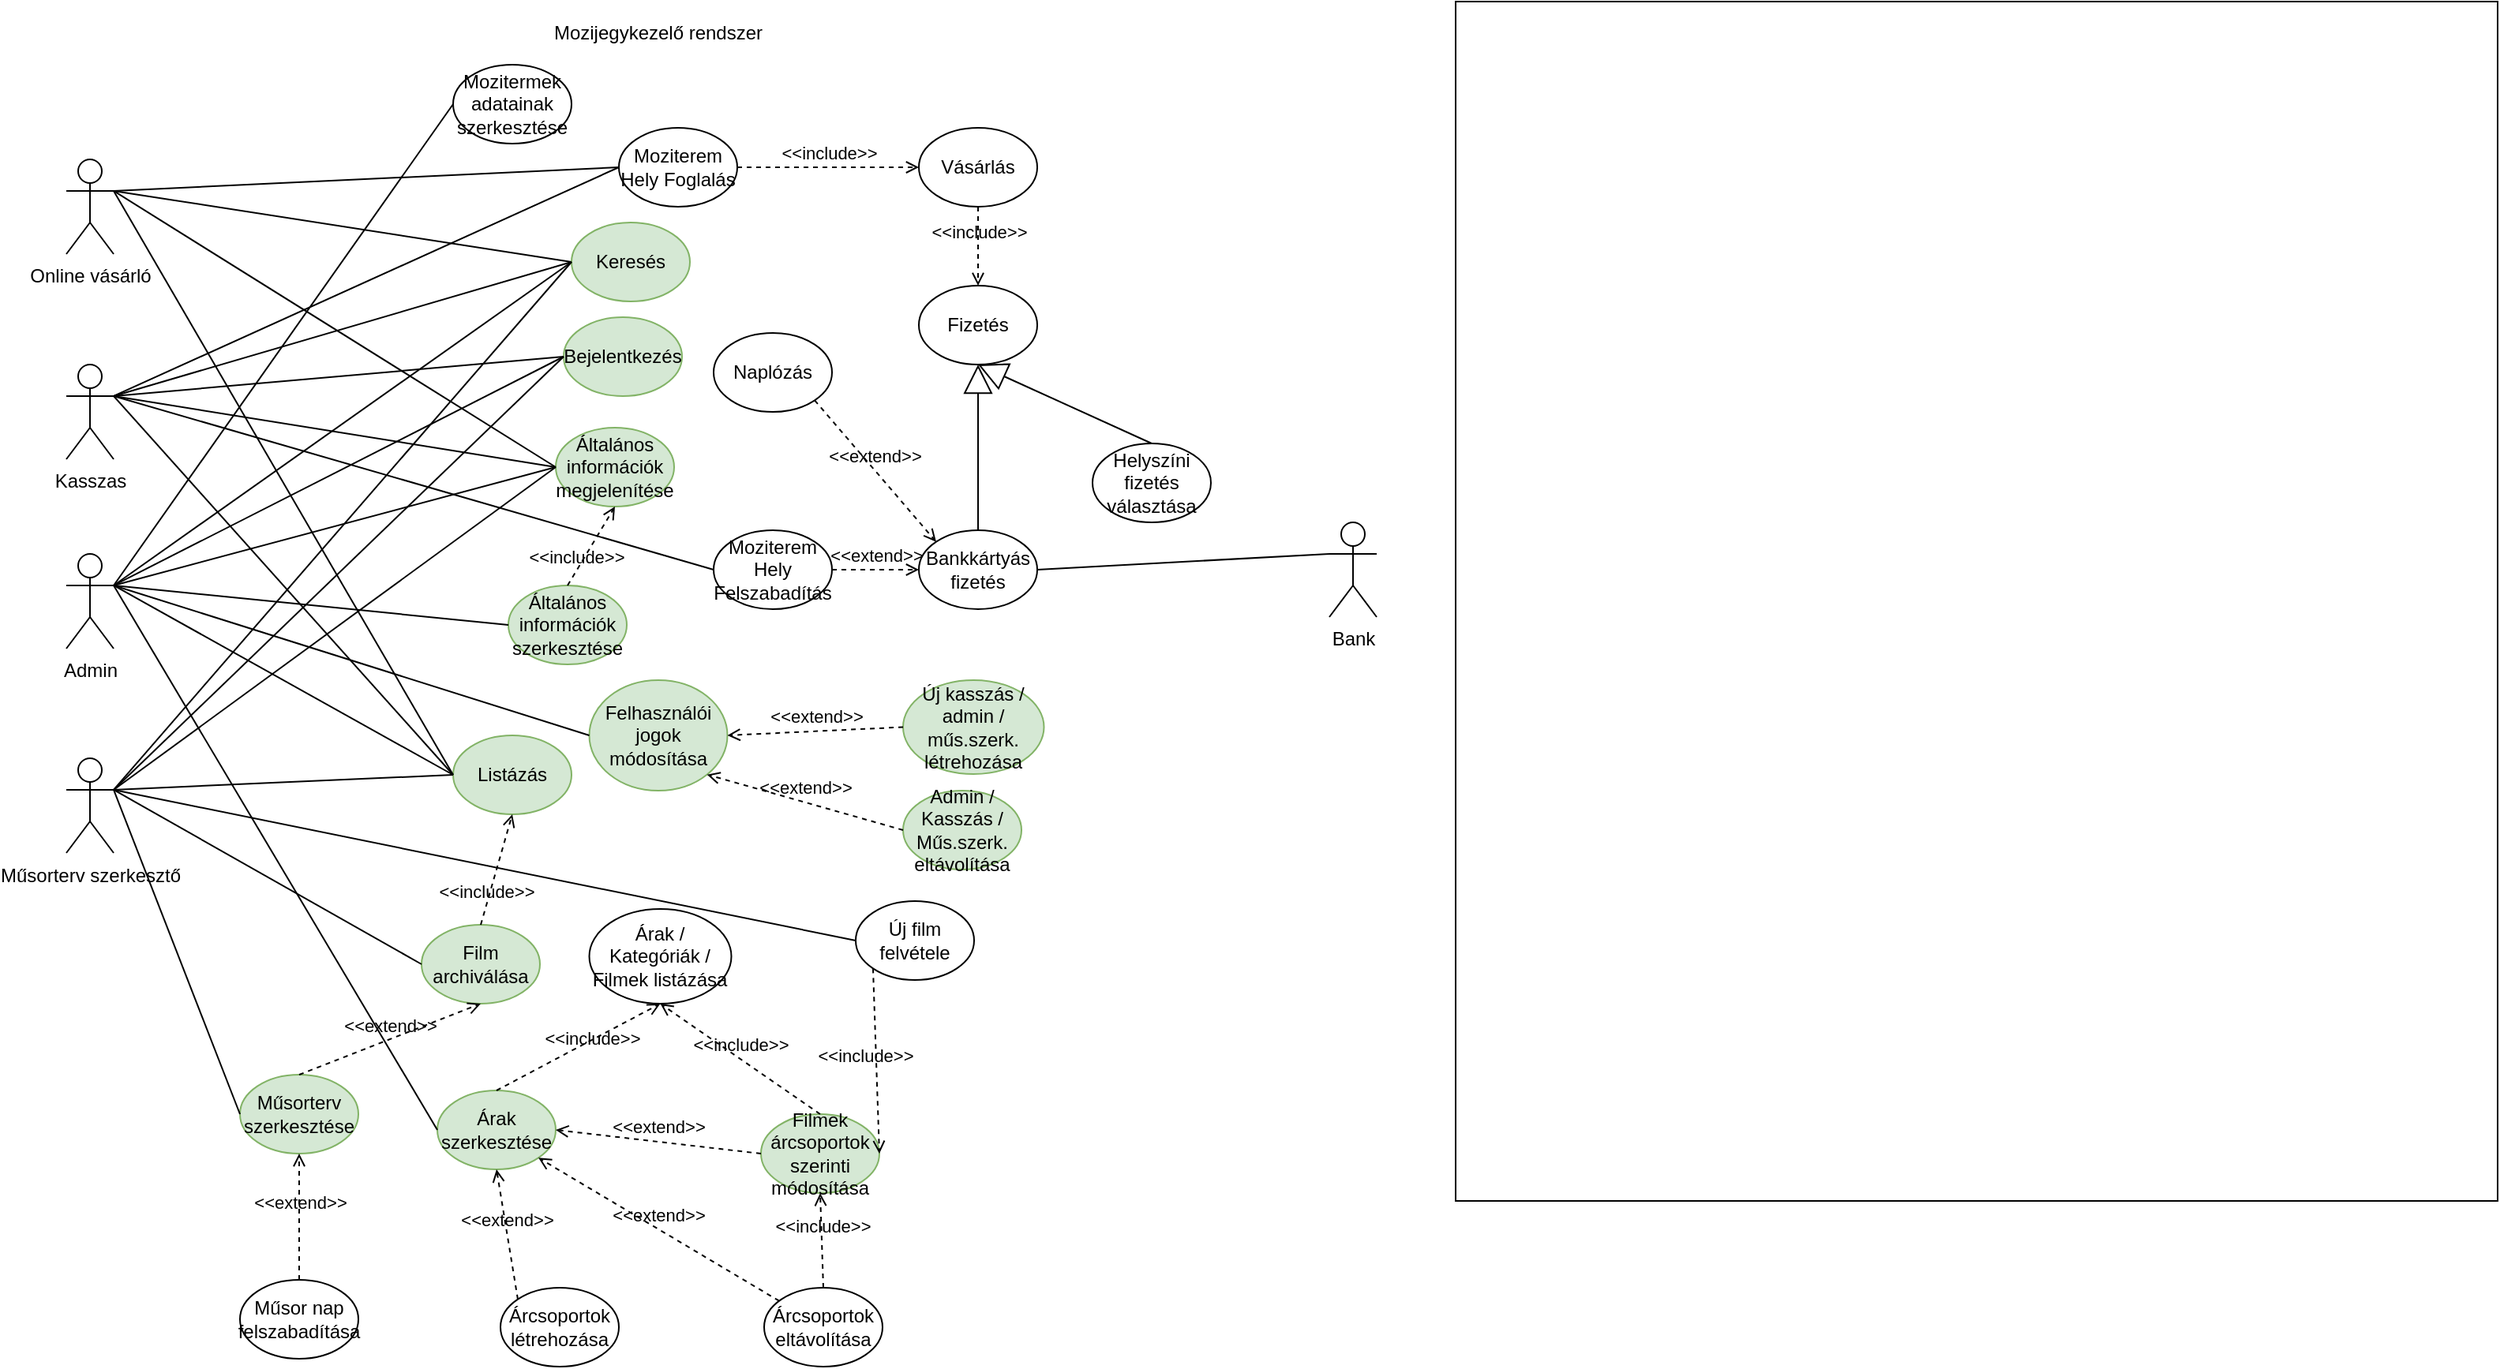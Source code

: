 <mxfile version="15.3.8" type="device"><diagram id="rboJmSmJMeDxQM9CQg18" name="Page-1"><mxGraphModel dx="1422" dy="914" grid="1" gridSize="10" guides="1" tooltips="1" connect="1" arrows="1" fold="1" page="1" pageScale="1" pageWidth="1654" pageHeight="1169" math="0" shadow="0"><root><mxCell id="0"/><mxCell id="1" parent="0"/><mxCell id="3iLMjorUIcc9xD2VWuqj-77" value="" style="rounded=0;whiteSpace=wrap;html=1;fillColor=none;" parent="1" vertex="1"><mxGeometry x="980" y="70" width="660" height="760" as="geometry"/></mxCell><mxCell id="3iLMjorUIcc9xD2VWuqj-1" value="Online vásárló" style="shape=umlActor;verticalLabelPosition=bottom;verticalAlign=top;html=1;outlineConnect=0;" parent="1" vertex="1"><mxGeometry x="100" y="170" width="30" height="60" as="geometry"/></mxCell><mxCell id="3iLMjorUIcc9xD2VWuqj-4" value="Kasszas" style="shape=umlActor;verticalLabelPosition=bottom;verticalAlign=top;html=1;outlineConnect=0;" parent="1" vertex="1"><mxGeometry x="100" y="300" width="30" height="60" as="geometry"/></mxCell><mxCell id="3iLMjorUIcc9xD2VWuqj-5" value="Admin" style="shape=umlActor;verticalLabelPosition=bottom;verticalAlign=top;html=1;outlineConnect=0;" parent="1" vertex="1"><mxGeometry x="100" y="420" width="30" height="60" as="geometry"/></mxCell><mxCell id="3iLMjorUIcc9xD2VWuqj-6" value="Bank" style="shape=umlActor;verticalLabelPosition=bottom;verticalAlign=top;html=1;outlineConnect=0;" parent="1" vertex="1"><mxGeometry x="900" y="400" width="30" height="60" as="geometry"/></mxCell><mxCell id="3iLMjorUIcc9xD2VWuqj-7" value="Listázás" style="ellipse;whiteSpace=wrap;html=1;fillColor=#d5e8d4;strokeColor=#82b366;" parent="1" vertex="1"><mxGeometry x="345" y="535" width="75" height="50" as="geometry"/></mxCell><mxCell id="3iLMjorUIcc9xD2VWuqj-8" value="Vásárlás" style="ellipse;whiteSpace=wrap;html=1;" parent="1" vertex="1"><mxGeometry x="640" y="150" width="75" height="50" as="geometry"/></mxCell><mxCell id="3iLMjorUIcc9xD2VWuqj-9" value="Keresés" style="ellipse;whiteSpace=wrap;html=1;fillColor=#d5e8d4;strokeColor=#82b366;" parent="1" vertex="1"><mxGeometry x="420" y="210" width="75" height="50" as="geometry"/></mxCell><mxCell id="3iLMjorUIcc9xD2VWuqj-11" value="Új film felvétele" style="ellipse;whiteSpace=wrap;html=1;" parent="1" vertex="1"><mxGeometry x="600" y="640" width="75" height="50" as="geometry"/></mxCell><mxCell id="3iLMjorUIcc9xD2VWuqj-12" value="Műsorterv szerkesztése" style="ellipse;whiteSpace=wrap;html=1;fillColor=#d5e8d4;strokeColor=#82b366;" parent="1" vertex="1"><mxGeometry x="210" y="750" width="75" height="50" as="geometry"/></mxCell><mxCell id="3iLMjorUIcc9xD2VWuqj-14" value="Bankkártyás fizetés" style="ellipse;whiteSpace=wrap;html=1;" parent="1" vertex="1"><mxGeometry x="640" y="405" width="75" height="50" as="geometry"/></mxCell><mxCell id="3iLMjorUIcc9xD2VWuqj-15" value="Helyszíni fizetés választása" style="ellipse;whiteSpace=wrap;html=1;" parent="1" vertex="1"><mxGeometry x="750" y="350" width="75" height="50" as="geometry"/></mxCell><mxCell id="3iLMjorUIcc9xD2VWuqj-17" value="Naplózás" style="ellipse;whiteSpace=wrap;html=1;" parent="1" vertex="1"><mxGeometry x="510" y="280" width="75" height="50" as="geometry"/></mxCell><mxCell id="3iLMjorUIcc9xD2VWuqj-19" value="Fizetés" style="ellipse;whiteSpace=wrap;html=1;" parent="1" vertex="1"><mxGeometry x="640" y="250" width="75" height="50" as="geometry"/></mxCell><mxCell id="3iLMjorUIcc9xD2VWuqj-28" value="Film&lt;br&gt;archiválása" style="ellipse;whiteSpace=wrap;html=1;fillColor=#d5e8d4;strokeColor=#82b366;" parent="1" vertex="1"><mxGeometry x="325" y="655" width="75" height="50" as="geometry"/></mxCell><mxCell id="3iLMjorUIcc9xD2VWuqj-31" value="Árak szerkesztése" style="ellipse;whiteSpace=wrap;html=1;fillColor=#d5e8d4;strokeColor=#82b366;" parent="1" vertex="1"><mxGeometry x="335" y="760" width="75" height="50" as="geometry"/></mxCell><mxCell id="3iLMjorUIcc9xD2VWuqj-33" value="Moziterem Hely Felszabadítás" style="ellipse;whiteSpace=wrap;html=1;" parent="1" vertex="1"><mxGeometry x="510" y="405" width="75" height="50" as="geometry"/></mxCell><mxCell id="3iLMjorUIcc9xD2VWuqj-34" value="" style="endArrow=none;html=1;exitX=1;exitY=0.333;exitDx=0;exitDy=0;exitPerimeter=0;entryX=0;entryY=0.5;entryDx=0;entryDy=0;" parent="1" source="3iLMjorUIcc9xD2VWuqj-1" target="3iLMjorUIcc9xD2VWuqj-7" edge="1"><mxGeometry width="50" height="50" relative="1" as="geometry"><mxPoint x="400" y="390" as="sourcePoint"/><mxPoint x="450" y="340" as="targetPoint"/></mxGeometry></mxCell><mxCell id="3iLMjorUIcc9xD2VWuqj-35" value="" style="endArrow=none;html=1;exitX=1;exitY=0.333;exitDx=0;exitDy=0;exitPerimeter=0;entryX=0;entryY=0.5;entryDx=0;entryDy=0;" parent="1" source="3iLMjorUIcc9xD2VWuqj-4" target="3iLMjorUIcc9xD2VWuqj-7" edge="1"><mxGeometry width="50" height="50" relative="1" as="geometry"><mxPoint x="140" y="200" as="sourcePoint"/><mxPoint x="280" y="195" as="targetPoint"/></mxGeometry></mxCell><mxCell id="3iLMjorUIcc9xD2VWuqj-36" value="" style="endArrow=none;html=1;exitX=1;exitY=0.333;exitDx=0;exitDy=0;exitPerimeter=0;entryX=0;entryY=0.5;entryDx=0;entryDy=0;" parent="1" source="3iLMjorUIcc9xD2VWuqj-5" target="3iLMjorUIcc9xD2VWuqj-7" edge="1"><mxGeometry width="50" height="50" relative="1" as="geometry"><mxPoint x="140" y="330" as="sourcePoint"/><mxPoint x="270" y="190" as="targetPoint"/></mxGeometry></mxCell><mxCell id="3iLMjorUIcc9xD2VWuqj-37" value="" style="endArrow=none;html=1;exitX=1;exitY=0.333;exitDx=0;exitDy=0;exitPerimeter=0;entryX=0;entryY=0.5;entryDx=0;entryDy=0;" parent="1" source="3iLMjorUIcc9xD2VWuqj-1" target="3iLMjorUIcc9xD2VWuqj-9" edge="1"><mxGeometry width="50" height="50" relative="1" as="geometry"><mxPoint x="140" y="450" as="sourcePoint"/><mxPoint x="280" y="200" as="targetPoint"/></mxGeometry></mxCell><mxCell id="3iLMjorUIcc9xD2VWuqj-38" value="" style="endArrow=none;html=1;entryX=0;entryY=0.5;entryDx=0;entryDy=0;exitX=1;exitY=0.333;exitDx=0;exitDy=0;exitPerimeter=0;" parent="1" source="3iLMjorUIcc9xD2VWuqj-4" target="3iLMjorUIcc9xD2VWuqj-9" edge="1"><mxGeometry width="50" height="50" relative="1" as="geometry"><mxPoint x="220" y="390" as="sourcePoint"/><mxPoint x="280" y="295" as="targetPoint"/></mxGeometry></mxCell><mxCell id="3iLMjorUIcc9xD2VWuqj-39" value="" style="endArrow=none;html=1;entryX=0;entryY=0.5;entryDx=0;entryDy=0;exitX=1;exitY=0.333;exitDx=0;exitDy=0;exitPerimeter=0;" parent="1" source="3iLMjorUIcc9xD2VWuqj-5" target="3iLMjorUIcc9xD2VWuqj-9" edge="1"><mxGeometry width="50" height="50" relative="1" as="geometry"><mxPoint x="140" y="330" as="sourcePoint"/><mxPoint x="280" y="295" as="targetPoint"/></mxGeometry></mxCell><mxCell id="3iLMjorUIcc9xD2VWuqj-40" value="" style="endArrow=none;html=1;entryX=0;entryY=0.5;entryDx=0;entryDy=0;exitX=1;exitY=0.333;exitDx=0;exitDy=0;exitPerimeter=0;" parent="1" source="EAv9TQdl0NHfnYf_nqCJ-18" target="3iLMjorUIcc9xD2VWuqj-11" edge="1"><mxGeometry width="50" height="50" relative="1" as="geometry"><mxPoint x="140" y="450" as="sourcePoint"/><mxPoint x="280" y="295" as="targetPoint"/></mxGeometry></mxCell><mxCell id="3iLMjorUIcc9xD2VWuqj-42" value="" style="endArrow=none;html=1;exitX=1;exitY=0.333;exitDx=0;exitDy=0;exitPerimeter=0;entryX=0;entryY=0.5;entryDx=0;entryDy=0;" parent="1" source="EAv9TQdl0NHfnYf_nqCJ-18" target="3iLMjorUIcc9xD2VWuqj-28" edge="1"><mxGeometry width="50" height="50" relative="1" as="geometry"><mxPoint x="400" y="390" as="sourcePoint"/><mxPoint x="450" y="340" as="targetPoint"/></mxGeometry></mxCell><mxCell id="3iLMjorUIcc9xD2VWuqj-43" value="" style="endArrow=none;html=1;exitX=1;exitY=0.333;exitDx=0;exitDy=0;exitPerimeter=0;entryX=0;entryY=0.5;entryDx=0;entryDy=0;" parent="1" source="3iLMjorUIcc9xD2VWuqj-5" target="3iLMjorUIcc9xD2VWuqj-31" edge="1"><mxGeometry width="50" height="50" relative="1" as="geometry"><mxPoint x="140" y="450" as="sourcePoint"/><mxPoint x="250" y="440" as="targetPoint"/></mxGeometry></mxCell><mxCell id="3iLMjorUIcc9xD2VWuqj-45" value="&amp;lt;&amp;lt;extend&amp;gt;&amp;gt;" style="html=1;verticalAlign=bottom;labelBackgroundColor=none;endArrow=open;endFill=0;dashed=1;exitX=1;exitY=1;exitDx=0;exitDy=0;entryX=0;entryY=0;entryDx=0;entryDy=0;" parent="1" source="3iLMjorUIcc9xD2VWuqj-17" target="3iLMjorUIcc9xD2VWuqj-14" edge="1"><mxGeometry width="160" relative="1" as="geometry"><mxPoint x="789" y="185" as="sourcePoint"/><mxPoint x="874" y="175" as="targetPoint"/></mxGeometry></mxCell><mxCell id="3iLMjorUIcc9xD2VWuqj-46" value="&amp;lt;&amp;lt;include&amp;gt;&amp;gt;" style="html=1;verticalAlign=bottom;labelBackgroundColor=none;endArrow=open;endFill=0;dashed=1;exitX=0.5;exitY=1;exitDx=0;exitDy=0;entryX=0.5;entryY=0;entryDx=0;entryDy=0;" parent="1" source="3iLMjorUIcc9xD2VWuqj-8" target="3iLMjorUIcc9xD2VWuqj-19" edge="1"><mxGeometry width="160" relative="1" as="geometry"><mxPoint x="514" y="390" as="sourcePoint"/><mxPoint x="742" y="270" as="targetPoint"/></mxGeometry></mxCell><mxCell id="3iLMjorUIcc9xD2VWuqj-47" value="" style="endArrow=block;endSize=16;endFill=0;html=1;exitX=0.5;exitY=0;exitDx=0;exitDy=0;entryX=0.5;entryY=1;entryDx=0;entryDy=0;" parent="1" source="3iLMjorUIcc9xD2VWuqj-14" target="3iLMjorUIcc9xD2VWuqj-19" edge="1"><mxGeometry width="160" relative="1" as="geometry"><mxPoint x="514" y="390" as="sourcePoint"/><mxPoint x="674" y="390" as="targetPoint"/></mxGeometry></mxCell><mxCell id="3iLMjorUIcc9xD2VWuqj-48" value="" style="endArrow=block;endSize=16;endFill=0;html=1;exitX=0.5;exitY=0;exitDx=0;exitDy=0;entryX=0.5;entryY=1;entryDx=0;entryDy=0;" parent="1" source="3iLMjorUIcc9xD2VWuqj-15" target="3iLMjorUIcc9xD2VWuqj-19" edge="1"><mxGeometry width="160" relative="1" as="geometry"><mxPoint x="861.5" y="440" as="sourcePoint"/><mxPoint x="751.5" y="320" as="targetPoint"/></mxGeometry></mxCell><mxCell id="3iLMjorUIcc9xD2VWuqj-50" value="" style="endArrow=none;html=1;entryX=0;entryY=0.333;entryDx=0;entryDy=0;exitX=1;exitY=0.5;exitDx=0;exitDy=0;entryPerimeter=0;" parent="1" source="3iLMjorUIcc9xD2VWuqj-14" target="3iLMjorUIcc9xD2VWuqj-6" edge="1"><mxGeometry width="50" height="50" relative="1" as="geometry"><mxPoint x="140" y="450" as="sourcePoint"/><mxPoint x="272.5" y="395" as="targetPoint"/></mxGeometry></mxCell><mxCell id="3iLMjorUIcc9xD2VWuqj-58" value="Bejelentkezés" style="ellipse;whiteSpace=wrap;html=1;fillColor=#d5e8d4;strokeColor=#82b366;" parent="1" vertex="1"><mxGeometry x="415" y="270" width="75" height="50" as="geometry"/></mxCell><mxCell id="3iLMjorUIcc9xD2VWuqj-59" value="" style="endArrow=none;html=1;entryX=0;entryY=0.5;entryDx=0;entryDy=0;exitX=1;exitY=0.333;exitDx=0;exitDy=0;exitPerimeter=0;" parent="1" source="3iLMjorUIcc9xD2VWuqj-5" target="3iLMjorUIcc9xD2VWuqj-58" edge="1"><mxGeometry width="50" height="50" relative="1" as="geometry"><mxPoint x="140" y="450" as="sourcePoint"/><mxPoint x="280" y="405" as="targetPoint"/></mxGeometry></mxCell><mxCell id="3iLMjorUIcc9xD2VWuqj-60" value="" style="endArrow=none;html=1;entryX=0;entryY=0.5;entryDx=0;entryDy=0;exitX=1;exitY=0.333;exitDx=0;exitDy=0;exitPerimeter=0;" parent="1" source="3iLMjorUIcc9xD2VWuqj-4" target="3iLMjorUIcc9xD2VWuqj-58" edge="1"><mxGeometry width="50" height="50" relative="1" as="geometry"><mxPoint x="140" y="450" as="sourcePoint"/><mxPoint x="272.5" y="460" as="targetPoint"/></mxGeometry></mxCell><mxCell id="3iLMjorUIcc9xD2VWuqj-61" value="Felhasználói jogok módosítása" style="ellipse;whiteSpace=wrap;html=1;fillColor=#d5e8d4;strokeColor=#82b366;" parent="1" vertex="1"><mxGeometry x="431.25" y="500" width="87.5" height="70" as="geometry"/></mxCell><mxCell id="3iLMjorUIcc9xD2VWuqj-62" value="" style="endArrow=none;html=1;exitX=1;exitY=0.333;exitDx=0;exitDy=0;exitPerimeter=0;entryX=0;entryY=0.5;entryDx=0;entryDy=0;" parent="1" source="3iLMjorUIcc9xD2VWuqj-5" target="3iLMjorUIcc9xD2VWuqj-61" edge="1"><mxGeometry width="50" height="50" relative="1" as="geometry"><mxPoint x="140" y="450" as="sourcePoint"/><mxPoint x="257.5" y="720" as="targetPoint"/></mxGeometry></mxCell><mxCell id="3iLMjorUIcc9xD2VWuqj-66" value="" style="endArrow=none;html=1;entryX=0;entryY=0.5;entryDx=0;entryDy=0;" parent="1" target="3iLMjorUIcc9xD2VWuqj-33" edge="1"><mxGeometry width="50" height="50" relative="1" as="geometry"><mxPoint x="130" y="320" as="sourcePoint"/><mxPoint x="290" y="345" as="targetPoint"/></mxGeometry></mxCell><mxCell id="3iLMjorUIcc9xD2VWuqj-68" value="Filmek árcsoportok szerinti módosítása" style="ellipse;whiteSpace=wrap;html=1;fillColor=#d5e8d4;strokeColor=#82b366;" parent="1" vertex="1"><mxGeometry x="540" y="775" width="75" height="50" as="geometry"/></mxCell><mxCell id="3iLMjorUIcc9xD2VWuqj-70" value="Moziterem Hely Foglalás" style="ellipse;whiteSpace=wrap;html=1;" parent="1" vertex="1"><mxGeometry x="450" y="150" width="75" height="50" as="geometry"/></mxCell><mxCell id="3iLMjorUIcc9xD2VWuqj-75" value="" style="endArrow=none;html=1;entryX=0;entryY=0.5;entryDx=0;entryDy=0;exitX=1;exitY=0.333;exitDx=0;exitDy=0;exitPerimeter=0;" parent="1" source="3iLMjorUIcc9xD2VWuqj-4" target="3iLMjorUIcc9xD2VWuqj-70" edge="1"><mxGeometry width="50" height="50" relative="1" as="geometry"><mxPoint x="140" y="330" as="sourcePoint"/><mxPoint x="430" y="365" as="targetPoint"/></mxGeometry></mxCell><mxCell id="3iLMjorUIcc9xD2VWuqj-78" value="Mozijegykezelő rendszer" style="text;html=1;strokeColor=none;fillColor=none;align=center;verticalAlign=middle;whiteSpace=wrap;rounded=0;" parent="1" vertex="1"><mxGeometry x="320" y="80" width="310" height="20" as="geometry"/></mxCell><mxCell id="3iLMjorUIcc9xD2VWuqj-79" value="" style="endArrow=none;html=1;entryX=0;entryY=0.5;entryDx=0;entryDy=0;exitX=1;exitY=0.333;exitDx=0;exitDy=0;exitPerimeter=0;" parent="1" source="3iLMjorUIcc9xD2VWuqj-1" target="3iLMjorUIcc9xD2VWuqj-70" edge="1"><mxGeometry width="50" height="50" relative="1" as="geometry"><mxPoint x="140" y="330" as="sourcePoint"/><mxPoint x="450" y="215" as="targetPoint"/></mxGeometry></mxCell><mxCell id="3iLMjorUIcc9xD2VWuqj-80" value="&amp;lt;&amp;lt;include&amp;gt;&amp;gt;" style="html=1;verticalAlign=bottom;labelBackgroundColor=none;endArrow=open;endFill=0;dashed=1;exitX=1;exitY=0.5;exitDx=0;exitDy=0;entryX=0;entryY=0.5;entryDx=0;entryDy=0;" parent="1" source="3iLMjorUIcc9xD2VWuqj-70" target="3iLMjorUIcc9xD2VWuqj-8" edge="1"><mxGeometry width="160" relative="1" as="geometry"><mxPoint x="647.5" y="220" as="sourcePoint"/><mxPoint x="647.5" y="260" as="targetPoint"/></mxGeometry></mxCell><mxCell id="3iLMjorUIcc9xD2VWuqj-81" value="&amp;lt;&amp;lt;extend&amp;gt;&amp;gt;" style="html=1;verticalAlign=bottom;labelBackgroundColor=none;endArrow=open;endFill=0;dashed=1;entryX=0;entryY=0.5;entryDx=0;entryDy=0;exitX=1;exitY=0.5;exitDx=0;exitDy=0;" parent="1" source="3iLMjorUIcc9xD2VWuqj-33" target="3iLMjorUIcc9xD2VWuqj-14" edge="1"><mxGeometry width="160" relative="1" as="geometry"><mxPoint x="740" y="285" as="sourcePoint"/><mxPoint x="685" y="195" as="targetPoint"/></mxGeometry></mxCell><mxCell id="kLbijJiRWrUi_a62_zRo-1" value="Általános információk szerkesztése" style="ellipse;whiteSpace=wrap;html=1;fillColor=#d5e8d4;strokeColor=#82b366;" parent="1" vertex="1"><mxGeometry x="380" y="440" width="75" height="50" as="geometry"/></mxCell><mxCell id="kLbijJiRWrUi_a62_zRo-2" value="" style="endArrow=none;html=1;exitX=1;exitY=0.333;exitDx=0;exitDy=0;exitPerimeter=0;entryX=0;entryY=0.5;entryDx=0;entryDy=0;" parent="1" source="3iLMjorUIcc9xD2VWuqj-5" target="kLbijJiRWrUi_a62_zRo-1" edge="1"><mxGeometry width="50" height="50" relative="1" as="geometry"><mxPoint x="140" y="450" as="sourcePoint"/><mxPoint x="330" y="460" as="targetPoint"/></mxGeometry></mxCell><mxCell id="kLbijJiRWrUi_a62_zRo-4" value="Általános információk megjelenítése" style="ellipse;whiteSpace=wrap;html=1;fillColor=#d5e8d4;strokeColor=#82b366;" parent="1" vertex="1"><mxGeometry x="410" y="340" width="75" height="50" as="geometry"/></mxCell><mxCell id="kLbijJiRWrUi_a62_zRo-5" value="" style="endArrow=none;html=1;exitX=1;exitY=0.333;exitDx=0;exitDy=0;exitPerimeter=0;entryX=0;entryY=0.5;entryDx=0;entryDy=0;" parent="1" source="3iLMjorUIcc9xD2VWuqj-1" target="kLbijJiRWrUi_a62_zRo-4" edge="1"><mxGeometry width="50" height="50" relative="1" as="geometry"><mxPoint x="140" y="200" as="sourcePoint"/><mxPoint x="330" y="185" as="targetPoint"/></mxGeometry></mxCell><mxCell id="kLbijJiRWrUi_a62_zRo-6" value="" style="endArrow=none;html=1;exitX=1;exitY=0.333;exitDx=0;exitDy=0;exitPerimeter=0;entryX=0;entryY=0.5;entryDx=0;entryDy=0;" parent="1" source="3iLMjorUIcc9xD2VWuqj-4" target="kLbijJiRWrUi_a62_zRo-4" edge="1"><mxGeometry width="50" height="50" relative="1" as="geometry"><mxPoint x="140" y="200" as="sourcePoint"/><mxPoint x="330" y="115" as="targetPoint"/></mxGeometry></mxCell><mxCell id="kLbijJiRWrUi_a62_zRo-7" value="" style="endArrow=none;html=1;exitX=1;exitY=0.333;exitDx=0;exitDy=0;exitPerimeter=0;entryX=0;entryY=0.5;entryDx=0;entryDy=0;" parent="1" source="3iLMjorUIcc9xD2VWuqj-5" target="kLbijJiRWrUi_a62_zRo-4" edge="1"><mxGeometry width="50" height="50" relative="1" as="geometry"><mxPoint x="140" y="330" as="sourcePoint"/><mxPoint x="330" y="115" as="targetPoint"/></mxGeometry></mxCell><mxCell id="kLbijJiRWrUi_a62_zRo-9" value="&amp;lt;&amp;lt;include&amp;gt;&amp;gt;" style="html=1;verticalAlign=bottom;labelBackgroundColor=none;endArrow=open;endFill=0;dashed=1;exitX=0.5;exitY=0;exitDx=0;exitDy=0;entryX=0.5;entryY=1;entryDx=0;entryDy=0;" parent="1" source="kLbijJiRWrUi_a62_zRo-1" target="kLbijJiRWrUi_a62_zRo-4" edge="1"><mxGeometry x="-0.636" width="160" relative="1" as="geometry"><mxPoint x="565" y="225" as="sourcePoint"/><mxPoint x="610" y="195" as="targetPoint"/><mxPoint as="offset"/></mxGeometry></mxCell><mxCell id="kLbijJiRWrUi_a62_zRo-13" value="Árcsoportok létrehozása" style="ellipse;whiteSpace=wrap;html=1;" parent="1" vertex="1"><mxGeometry x="375" y="885" width="75" height="50" as="geometry"/></mxCell><mxCell id="kLbijJiRWrUi_a62_zRo-15" value="Árcsoportok eltávolítása" style="ellipse;whiteSpace=wrap;html=1;" parent="1" vertex="1"><mxGeometry x="542" y="885" width="75" height="50" as="geometry"/></mxCell><mxCell id="EAv9TQdl0NHfnYf_nqCJ-1" value="Árak / Kategóriák / Filmek listázása" style="ellipse;whiteSpace=wrap;html=1;" vertex="1" parent="1"><mxGeometry x="431.25" y="645" width="90" height="60" as="geometry"/></mxCell><mxCell id="EAv9TQdl0NHfnYf_nqCJ-2" value="&amp;lt;&amp;lt;include&amp;gt;&amp;gt;" style="html=1;verticalAlign=bottom;labelBackgroundColor=none;endArrow=open;endFill=0;dashed=1;exitX=0.5;exitY=0;exitDx=0;exitDy=0;entryX=0.5;entryY=1;entryDx=0;entryDy=0;" edge="1" parent="1" source="3iLMjorUIcc9xD2VWuqj-31" target="EAv9TQdl0NHfnYf_nqCJ-1"><mxGeometry x="0.1" y="-7" width="160" relative="1" as="geometry"><mxPoint x="885" y="620" as="sourcePoint"/><mxPoint x="885" y="660" as="targetPoint"/><mxPoint as="offset"/></mxGeometry></mxCell><mxCell id="EAv9TQdl0NHfnYf_nqCJ-3" value="&amp;lt;&amp;lt;include&amp;gt;&amp;gt;" style="html=1;verticalAlign=bottom;labelBackgroundColor=none;endArrow=open;endFill=0;dashed=1;exitX=0.5;exitY=0;exitDx=0;exitDy=0;entryX=0.5;entryY=1;entryDx=0;entryDy=0;" edge="1" parent="1" source="3iLMjorUIcc9xD2VWuqj-68" target="EAv9TQdl0NHfnYf_nqCJ-1"><mxGeometry width="160" relative="1" as="geometry"><mxPoint x="437.5" y="765" as="sourcePoint"/><mxPoint x="497.5" y="725" as="targetPoint"/></mxGeometry></mxCell><mxCell id="EAv9TQdl0NHfnYf_nqCJ-6" value="&amp;lt;&amp;lt;extend&amp;gt;&amp;gt;" style="html=1;verticalAlign=bottom;labelBackgroundColor=none;endArrow=open;endFill=0;dashed=1;entryX=1;entryY=0.5;entryDx=0;entryDy=0;exitX=0;exitY=0.5;exitDx=0;exitDy=0;" edge="1" parent="1" source="3iLMjorUIcc9xD2VWuqj-68" target="3iLMjorUIcc9xD2VWuqj-31"><mxGeometry width="160" relative="1" as="geometry"><mxPoint x="602.5" y="865" as="sourcePoint"/><mxPoint x="465" y="780" as="targetPoint"/></mxGeometry></mxCell><mxCell id="EAv9TQdl0NHfnYf_nqCJ-7" value="&amp;lt;&amp;lt;extend&amp;gt;&amp;gt;" style="html=1;verticalAlign=bottom;labelBackgroundColor=none;endArrow=open;endFill=0;dashed=1;entryX=0.5;entryY=1;entryDx=0;entryDy=0;exitX=0;exitY=0;exitDx=0;exitDy=0;" edge="1" parent="1" source="kLbijJiRWrUi_a62_zRo-13" target="3iLMjorUIcc9xD2VWuqj-31"><mxGeometry width="160" relative="1" as="geometry"><mxPoint x="760" y="785" as="sourcePoint"/><mxPoint x="685" y="765" as="targetPoint"/></mxGeometry></mxCell><mxCell id="EAv9TQdl0NHfnYf_nqCJ-8" value="&amp;lt;&amp;lt;extend&amp;gt;&amp;gt;" style="html=1;verticalAlign=bottom;labelBackgroundColor=none;endArrow=open;endFill=0;dashed=1;entryX=1;entryY=1;entryDx=0;entryDy=0;" edge="1" parent="1" source="kLbijJiRWrUi_a62_zRo-15" target="3iLMjorUIcc9xD2VWuqj-31"><mxGeometry width="160" relative="1" as="geometry"><mxPoint x="550" y="810" as="sourcePoint"/><mxPoint x="453.838" y="797.796" as="targetPoint"/></mxGeometry></mxCell><mxCell id="EAv9TQdl0NHfnYf_nqCJ-9" value="&amp;lt;&amp;lt;include&amp;gt;&amp;gt;" style="html=1;verticalAlign=bottom;labelBackgroundColor=none;endArrow=open;endFill=0;dashed=1;exitX=0.5;exitY=0;exitDx=0;exitDy=0;entryX=0.5;entryY=1;entryDx=0;entryDy=0;" edge="1" parent="1" source="kLbijJiRWrUi_a62_zRo-15" target="3iLMjorUIcc9xD2VWuqj-68"><mxGeometry width="160" relative="1" as="geometry"><mxPoint x="587.5" y="785" as="sourcePoint"/><mxPoint x="520" y="715" as="targetPoint"/></mxGeometry></mxCell><mxCell id="EAv9TQdl0NHfnYf_nqCJ-10" value="Új kasszás / admin / műs.szerk. létrehozása" style="ellipse;whiteSpace=wrap;html=1;fillColor=#d5e8d4;strokeColor=#82b366;" vertex="1" parent="1"><mxGeometry x="630" y="500" width="89.25" height="59.5" as="geometry"/></mxCell><mxCell id="EAv9TQdl0NHfnYf_nqCJ-11" value="&amp;lt;&amp;lt;extend&amp;gt;&amp;gt;" style="html=1;verticalAlign=bottom;labelBackgroundColor=none;endArrow=open;endFill=0;dashed=1;entryX=1;entryY=0.5;entryDx=0;entryDy=0;exitX=0;exitY=0.5;exitDx=0;exitDy=0;" edge="1" parent="1" source="EAv9TQdl0NHfnYf_nqCJ-10" target="3iLMjorUIcc9xD2VWuqj-61"><mxGeometry width="160" relative="1" as="geometry"><mxPoint x="760" y="785" as="sourcePoint"/><mxPoint x="685" y="765" as="targetPoint"/></mxGeometry></mxCell><mxCell id="EAv9TQdl0NHfnYf_nqCJ-12" value="Admin / Kasszás / Műs.szerk. eltávolítása" style="ellipse;whiteSpace=wrap;html=1;fillColor=#d5e8d4;strokeColor=#82b366;" vertex="1" parent="1"><mxGeometry x="630" y="570" width="75" height="50" as="geometry"/></mxCell><mxCell id="EAv9TQdl0NHfnYf_nqCJ-13" value="&amp;lt;&amp;lt;extend&amp;gt;&amp;gt;" style="html=1;verticalAlign=bottom;labelBackgroundColor=none;endArrow=open;endFill=0;dashed=1;exitX=0;exitY=0.5;exitDx=0;exitDy=0;entryX=1;entryY=1;entryDx=0;entryDy=0;" edge="1" parent="1" source="EAv9TQdl0NHfnYf_nqCJ-12" target="3iLMjorUIcc9xD2VWuqj-61"><mxGeometry width="160" relative="1" as="geometry"><mxPoint x="560" y="565" as="sourcePoint"/><mxPoint x="460" y="565" as="targetPoint"/></mxGeometry></mxCell><mxCell id="EAv9TQdl0NHfnYf_nqCJ-14" value="&amp;lt;&amp;lt;include&amp;gt;&amp;gt;" style="html=1;verticalAlign=bottom;labelBackgroundColor=none;endArrow=open;endFill=0;dashed=1;exitX=0;exitY=1;exitDx=0;exitDy=0;entryX=1;entryY=0.5;entryDx=0;entryDy=0;" edge="1" parent="1" source="3iLMjorUIcc9xD2VWuqj-11" target="3iLMjorUIcc9xD2VWuqj-68"><mxGeometry x="0.1" y="-7" width="160" relative="1" as="geometry"><mxPoint x="382.5" y="770" as="sourcePoint"/><mxPoint x="520" y="715" as="targetPoint"/><mxPoint as="offset"/></mxGeometry></mxCell><mxCell id="EAv9TQdl0NHfnYf_nqCJ-16" value="&amp;lt;&amp;lt;include&amp;gt;&amp;gt;" style="html=1;verticalAlign=bottom;labelBackgroundColor=none;endArrow=open;endFill=0;dashed=1;exitX=0.5;exitY=0;exitDx=0;exitDy=0;entryX=0.5;entryY=1;entryDx=0;entryDy=0;" edge="1" parent="1" source="3iLMjorUIcc9xD2VWuqj-28" target="3iLMjorUIcc9xD2VWuqj-7"><mxGeometry x="-0.636" width="160" relative="1" as="geometry"><mxPoint x="392.5" y="460" as="sourcePoint"/><mxPoint x="280" y="590" as="targetPoint"/><mxPoint as="offset"/></mxGeometry></mxCell><mxCell id="EAv9TQdl0NHfnYf_nqCJ-17" value="&amp;lt;&amp;lt;extend&amp;gt;&amp;gt;" style="html=1;verticalAlign=bottom;labelBackgroundColor=none;endArrow=open;endFill=0;dashed=1;entryX=0.5;entryY=1;entryDx=0;entryDy=0;exitX=0.5;exitY=0;exitDx=0;exitDy=0;" edge="1" parent="1" source="3iLMjorUIcc9xD2VWuqj-12" target="3iLMjorUIcc9xD2VWuqj-28"><mxGeometry width="160" relative="1" as="geometry"><mxPoint x="230" y="680" as="sourcePoint"/><mxPoint x="661.162" y="422.204" as="targetPoint"/></mxGeometry></mxCell><mxCell id="EAv9TQdl0NHfnYf_nqCJ-18" value="Műsorterv szerkesztő" style="shape=umlActor;verticalLabelPosition=bottom;verticalAlign=top;html=1;outlineConnect=0;" vertex="1" parent="1"><mxGeometry x="100" y="549.5" width="30" height="60" as="geometry"/></mxCell><mxCell id="EAv9TQdl0NHfnYf_nqCJ-19" value="" style="endArrow=none;html=1;entryX=0;entryY=0.5;entryDx=0;entryDy=0;exitX=1;exitY=0.333;exitDx=0;exitDy=0;exitPerimeter=0;" edge="1" parent="1" source="EAv9TQdl0NHfnYf_nqCJ-18" target="3iLMjorUIcc9xD2VWuqj-58"><mxGeometry width="50" height="50" relative="1" as="geometry"><mxPoint x="140" y="330" as="sourcePoint"/><mxPoint x="425" y="305" as="targetPoint"/></mxGeometry></mxCell><mxCell id="EAv9TQdl0NHfnYf_nqCJ-20" value="" style="endArrow=none;html=1;entryX=0;entryY=0.5;entryDx=0;entryDy=0;exitX=1;exitY=0.333;exitDx=0;exitDy=0;exitPerimeter=0;" edge="1" parent="1" source="EAv9TQdl0NHfnYf_nqCJ-18" target="3iLMjorUIcc9xD2VWuqj-12"><mxGeometry width="50" height="50" relative="1" as="geometry"><mxPoint x="190" y="590" as="sourcePoint"/><mxPoint x="425" y="305" as="targetPoint"/></mxGeometry></mxCell><mxCell id="EAv9TQdl0NHfnYf_nqCJ-21" value="" style="endArrow=none;html=1;exitX=1;exitY=0.333;exitDx=0;exitDy=0;exitPerimeter=0;entryX=0;entryY=0.5;entryDx=0;entryDy=0;" edge="1" parent="1" source="EAv9TQdl0NHfnYf_nqCJ-18" target="3iLMjorUIcc9xD2VWuqj-7"><mxGeometry width="50" height="50" relative="1" as="geometry"><mxPoint x="140" y="450" as="sourcePoint"/><mxPoint x="335" y="594.5" as="targetPoint"/></mxGeometry></mxCell><mxCell id="EAv9TQdl0NHfnYf_nqCJ-22" value="" style="endArrow=none;html=1;entryX=0;entryY=0.5;entryDx=0;entryDy=0;exitX=1;exitY=0.333;exitDx=0;exitDy=0;exitPerimeter=0;" edge="1" parent="1" source="EAv9TQdl0NHfnYf_nqCJ-18" target="3iLMjorUIcc9xD2VWuqj-9"><mxGeometry width="50" height="50" relative="1" as="geometry"><mxPoint x="140" y="579.5" as="sourcePoint"/><mxPoint x="425" y="305" as="targetPoint"/></mxGeometry></mxCell><mxCell id="EAv9TQdl0NHfnYf_nqCJ-23" value="" style="endArrow=none;html=1;exitX=1;exitY=0.333;exitDx=0;exitDy=0;exitPerimeter=0;entryX=0;entryY=0.5;entryDx=0;entryDy=0;" edge="1" parent="1" source="EAv9TQdl0NHfnYf_nqCJ-18" target="kLbijJiRWrUi_a62_zRo-4"><mxGeometry width="50" height="50" relative="1" as="geometry"><mxPoint x="140" y="450" as="sourcePoint"/><mxPoint x="420" y="375" as="targetPoint"/></mxGeometry></mxCell><mxCell id="EAv9TQdl0NHfnYf_nqCJ-24" value="Mozitermek adatainak szerkesztése" style="ellipse;whiteSpace=wrap;html=1;" vertex="1" parent="1"><mxGeometry x="345" y="110" width="75" height="50" as="geometry"/></mxCell><mxCell id="EAv9TQdl0NHfnYf_nqCJ-25" value="" style="endArrow=none;html=1;entryX=0;entryY=0.5;entryDx=0;entryDy=0;exitX=1;exitY=0.333;exitDx=0;exitDy=0;exitPerimeter=0;" edge="1" parent="1" source="3iLMjorUIcc9xD2VWuqj-5" target="EAv9TQdl0NHfnYf_nqCJ-24"><mxGeometry width="50" height="50" relative="1" as="geometry"><mxPoint x="725" y="440" as="sourcePoint"/><mxPoint x="910" y="430" as="targetPoint"/></mxGeometry></mxCell><mxCell id="EAv9TQdl0NHfnYf_nqCJ-26" value="Műsor nap felszabadítása" style="ellipse;whiteSpace=wrap;html=1;" vertex="1" parent="1"><mxGeometry x="210" y="880" width="75" height="50" as="geometry"/></mxCell><mxCell id="EAv9TQdl0NHfnYf_nqCJ-27" value="&amp;lt;&amp;lt;extend&amp;gt;&amp;gt;" style="html=1;verticalAlign=bottom;labelBackgroundColor=none;endArrow=open;endFill=0;dashed=1;entryX=0.5;entryY=1;entryDx=0;entryDy=0;exitX=0.5;exitY=0;exitDx=0;exitDy=0;" edge="1" parent="1" source="EAv9TQdl0NHfnYf_nqCJ-26" target="3iLMjorUIcc9xD2VWuqj-12"><mxGeometry width="160" relative="1" as="geometry"><mxPoint x="257.5" y="760" as="sourcePoint"/><mxPoint x="372.5" y="715" as="targetPoint"/></mxGeometry></mxCell></root></mxGraphModel></diagram></mxfile>